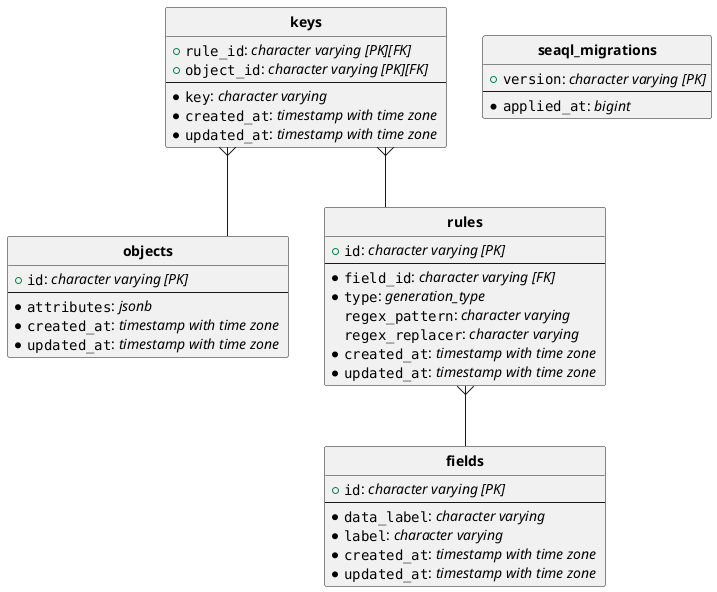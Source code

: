 @startuml
hide circle
skinparam linetype ortho

entity "**fields**" {
  + ""id"": //character varying [PK]//
  --
  *""data_label"": //character varying //
  *""label"": //character varying //
  *""created_at"": //timestamp with time zone //
  *""updated_at"": //timestamp with time zone //
}

entity "**keys**" {
  + ""rule_id"": //character varying [PK][FK]//
  + ""object_id"": //character varying [PK][FK]//
  --
  *""key"": //character varying //
  *""created_at"": //timestamp with time zone //
  *""updated_at"": //timestamp with time zone //
}

entity "**objects**" {
  + ""id"": //character varying [PK]//
  --
  *""attributes"": //jsonb //
  *""created_at"": //timestamp with time zone //
  *""updated_at"": //timestamp with time zone //
}

entity "**rules**" {
  + ""id"": //character varying [PK]//
  --
  *""field_id"": //character varying [FK]//
  *""type"": //generation_type //
  ""regex_pattern"": //character varying //
  ""regex_replacer"": //character varying //
  *""created_at"": //timestamp with time zone //
  *""updated_at"": //timestamp with time zone //
}

entity "**seaql_migrations**" {
  + ""version"": //character varying [PK]//
  --
  *""applied_at"": //bigint //
}

"**keys**"   }--  "**objects**"

"**keys**"   }--  "**rules**"

"**rules**"   }--  "**fields**"
@enduml
